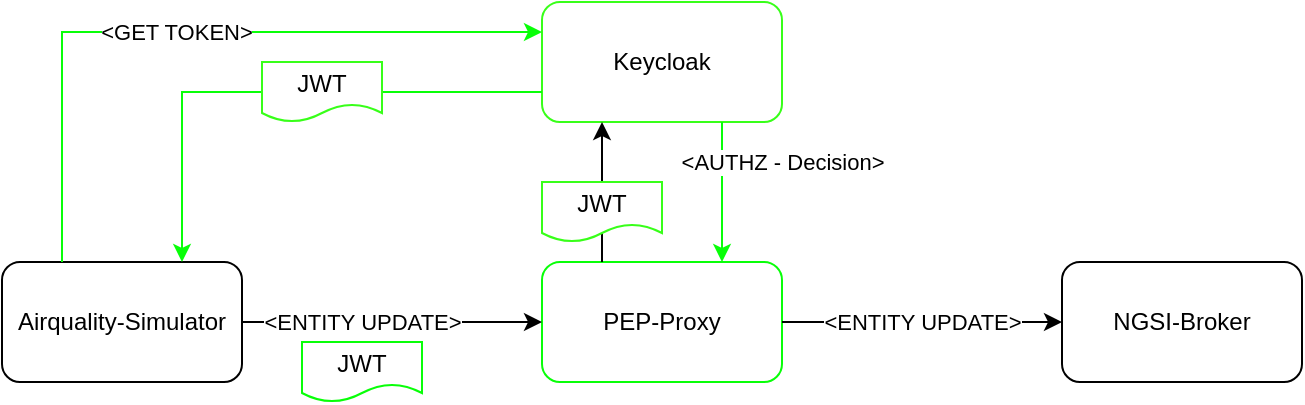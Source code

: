 <mxfile version="18.0.3" type="device"><diagram id="NyY1fv0VhZclVc3gPCV0" name="Page-1"><mxGraphModel dx="1662" dy="840" grid="1" gridSize="10" guides="1" tooltips="1" connect="1" arrows="1" fold="1" page="1" pageScale="1" pageWidth="850" pageHeight="1100" math="0" shadow="0"><root><mxCell id="0"/><mxCell id="1" parent="0"/><mxCell id="bsxafHXCtRU_Vv2EEGbh-1" value="Airquality-Simulator" style="rounded=1;whiteSpace=wrap;html=1;" vertex="1" parent="1"><mxGeometry x="50" y="220" width="120" height="60" as="geometry"/></mxCell><mxCell id="bsxafHXCtRU_Vv2EEGbh-2" value="Keycloak" style="rounded=1;whiteSpace=wrap;html=1;strokeColor=#38FF19;" vertex="1" parent="1"><mxGeometry x="320" y="90" width="120" height="60" as="geometry"/></mxCell><mxCell id="bsxafHXCtRU_Vv2EEGbh-3" value="PEP-Proxy" style="rounded=1;whiteSpace=wrap;html=1;strokeColor=#08FF08;" vertex="1" parent="1"><mxGeometry x="320" y="220" width="120" height="60" as="geometry"/></mxCell><mxCell id="bsxafHXCtRU_Vv2EEGbh-4" value="NGSI-Broker" style="rounded=1;whiteSpace=wrap;html=1;" vertex="1" parent="1"><mxGeometry x="580" y="220" width="120" height="60" as="geometry"/></mxCell><mxCell id="bsxafHXCtRU_Vv2EEGbh-5" value="" style="endArrow=classic;html=1;rounded=0;exitX=0.25;exitY=0;exitDx=0;exitDy=0;entryX=0;entryY=0.25;entryDx=0;entryDy=0;strokeColor=#08FF08;" edge="1" parent="1" source="bsxafHXCtRU_Vv2EEGbh-1" target="bsxafHXCtRU_Vv2EEGbh-2"><mxGeometry width="50" height="50" relative="1" as="geometry"><mxPoint x="90" y="170" as="sourcePoint"/><mxPoint x="140" y="120" as="targetPoint"/><Array as="points"><mxPoint x="80" y="105"/></Array></mxGeometry></mxCell><mxCell id="bsxafHXCtRU_Vv2EEGbh-6" value="&amp;lt;GET TOKEN&amp;gt;" style="edgeLabel;html=1;align=center;verticalAlign=middle;resizable=0;points=[];strokeColor=#38FF19;" vertex="1" connectable="0" parent="bsxafHXCtRU_Vv2EEGbh-5"><mxGeometry x="-0.338" relative="1" as="geometry"><mxPoint x="54" as="offset"/></mxGeometry></mxCell><mxCell id="bsxafHXCtRU_Vv2EEGbh-7" value="" style="endArrow=classic;html=1;rounded=0;exitX=1;exitY=0.5;exitDx=0;exitDy=0;" edge="1" parent="1" source="bsxafHXCtRU_Vv2EEGbh-1" target="bsxafHXCtRU_Vv2EEGbh-3"><mxGeometry width="50" height="50" relative="1" as="geometry"><mxPoint x="160" y="350" as="sourcePoint"/><mxPoint x="210" y="300" as="targetPoint"/></mxGeometry></mxCell><mxCell id="bsxafHXCtRU_Vv2EEGbh-8" value="&amp;lt;ENTITY UPDATE&amp;gt;" style="edgeLabel;html=1;align=center;verticalAlign=middle;resizable=0;points=[];" vertex="1" connectable="0" parent="bsxafHXCtRU_Vv2EEGbh-7"><mxGeometry x="-0.32" y="-2" relative="1" as="geometry"><mxPoint x="9" y="-2" as="offset"/></mxGeometry></mxCell><mxCell id="bsxafHXCtRU_Vv2EEGbh-11" value="" style="endArrow=classic;html=1;rounded=0;exitX=0;exitY=0.75;exitDx=0;exitDy=0;entryX=0.75;entryY=0;entryDx=0;entryDy=0;strokeColor=#08FF08;" edge="1" parent="1" source="bsxafHXCtRU_Vv2EEGbh-2" target="bsxafHXCtRU_Vv2EEGbh-1"><mxGeometry width="50" height="50" relative="1" as="geometry"><mxPoint y="190" as="sourcePoint"/><mxPoint x="50" y="140" as="targetPoint"/><Array as="points"><mxPoint x="140" y="135"/></Array></mxGeometry></mxCell><mxCell id="bsxafHXCtRU_Vv2EEGbh-9" value="JWT" style="shape=document;whiteSpace=wrap;html=1;boundedLbl=1;strokeColor=#38FF19;" vertex="1" parent="1"><mxGeometry x="180" y="120" width="60" height="30" as="geometry"/></mxCell><mxCell id="bsxafHXCtRU_Vv2EEGbh-12" value="JWT" style="shape=document;whiteSpace=wrap;html=1;boundedLbl=1;strokeColor=#08FF08;" vertex="1" parent="1"><mxGeometry x="200" y="260" width="60" height="30" as="geometry"/></mxCell><mxCell id="bsxafHXCtRU_Vv2EEGbh-13" value="" style="endArrow=classic;html=1;rounded=0;exitX=0.25;exitY=0;exitDx=0;exitDy=0;entryX=0.25;entryY=1;entryDx=0;entryDy=0;" edge="1" parent="1" source="bsxafHXCtRU_Vv2EEGbh-3" target="bsxafHXCtRU_Vv2EEGbh-2"><mxGeometry width="50" height="50" relative="1" as="geometry"><mxPoint x="470" y="130" as="sourcePoint"/><mxPoint x="520" y="80" as="targetPoint"/></mxGeometry></mxCell><mxCell id="bsxafHXCtRU_Vv2EEGbh-14" value="JWT" style="shape=document;whiteSpace=wrap;html=1;boundedLbl=1;strokeColor=#38FF19;" vertex="1" parent="1"><mxGeometry x="320" y="180" width="60" height="30" as="geometry"/></mxCell><mxCell id="bsxafHXCtRU_Vv2EEGbh-15" value="&amp;lt;AUTHZ - Decision&amp;gt;" style="endArrow=classic;html=1;rounded=0;exitX=0.75;exitY=1;exitDx=0;exitDy=0;entryX=0.75;entryY=0;entryDx=0;entryDy=0;strokeColor=#08FF08;" edge="1" parent="1" source="bsxafHXCtRU_Vv2EEGbh-2" target="bsxafHXCtRU_Vv2EEGbh-3"><mxGeometry x="-0.429" y="30" width="50" height="50" relative="1" as="geometry"><mxPoint x="510" y="190" as="sourcePoint"/><mxPoint x="560" y="140" as="targetPoint"/><mxPoint as="offset"/></mxGeometry></mxCell><mxCell id="bsxafHXCtRU_Vv2EEGbh-16" value="&amp;lt;ENTITY UPDATE&amp;gt;" style="endArrow=classic;html=1;rounded=0;exitX=1;exitY=0.5;exitDx=0;exitDy=0;entryX=0;entryY=0.5;entryDx=0;entryDy=0;" edge="1" parent="1" source="bsxafHXCtRU_Vv2EEGbh-3" target="bsxafHXCtRU_Vv2EEGbh-4"><mxGeometry width="50" height="50" relative="1" as="geometry"><mxPoint x="490" y="320" as="sourcePoint"/><mxPoint x="540" y="270" as="targetPoint"/></mxGeometry></mxCell></root></mxGraphModel></diagram></mxfile>